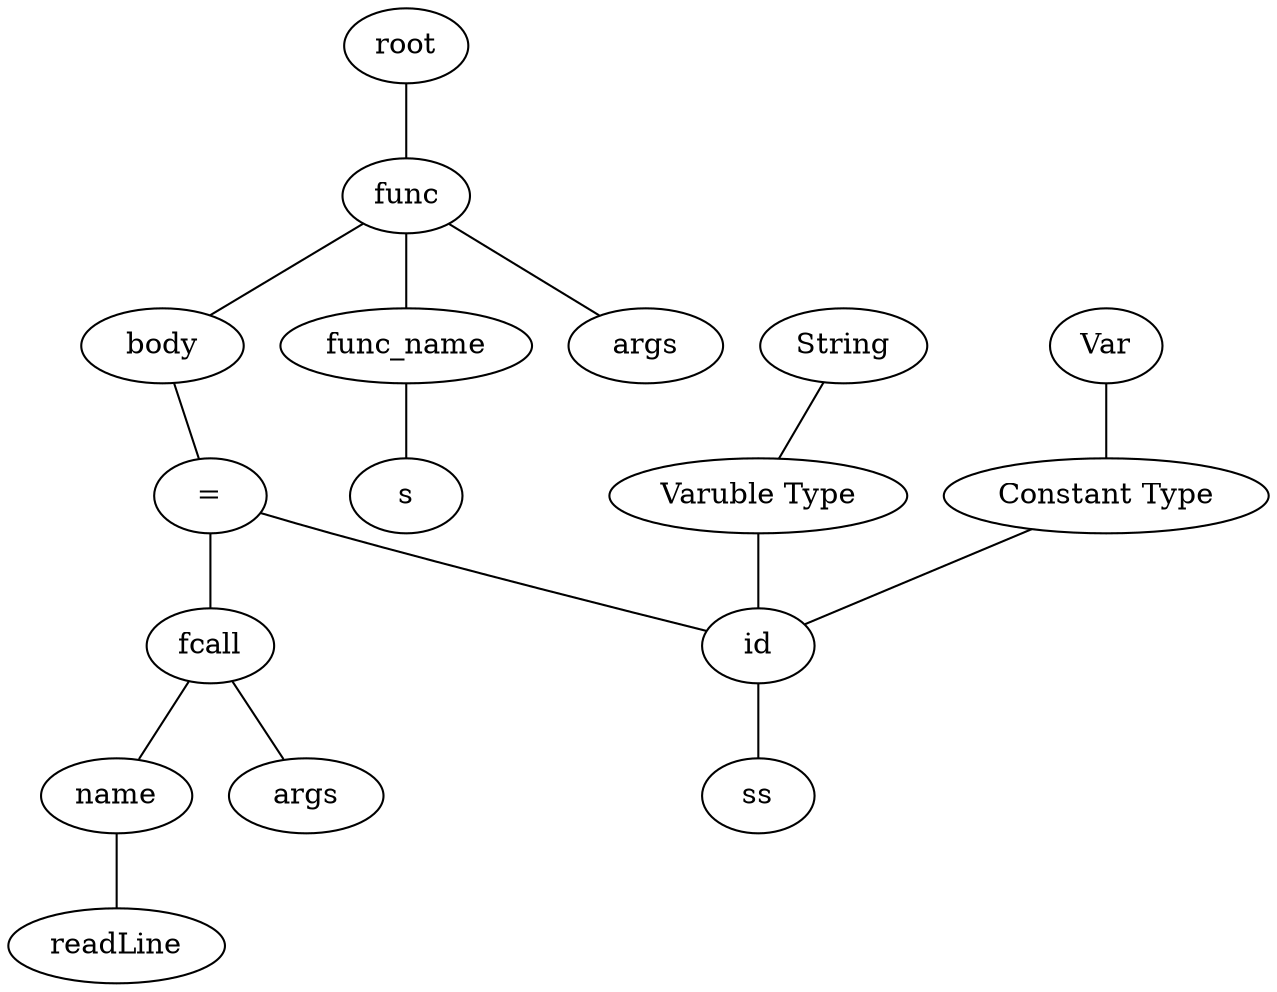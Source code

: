 graph graphname {
root;
func0[label = "func"];
root--func0;
func0name[label = "func_name"];
expr0[label = "s"];
func0name--expr0;
func0--func0name;
func0args[label = " args "];
func0 -- func0args;
func0body[label = " body "];
func0 -- func0body;
assign0[label = "="];
func0body--assign0;
expr1[label = "id"];
assign0--expr1;
type0[label = "Varuble Type"];
type0--expr1;
type1[label = "String"];
type1--type0;
consttype0[label = "Constant Type"];
consttype0--expr1;
consttype1[label = "Var"];
consttype1--consttype0;
expr2[label = "ss"];
expr1--expr2;
expr3[label = "fcall"];
assign0--expr3;
expr3name[label = "name"];
expr4[label = "readLine"];
expr3name--expr4;
expr3--expr3name;
expr3args[label = " args "];
expr3 -- expr3args;
}
